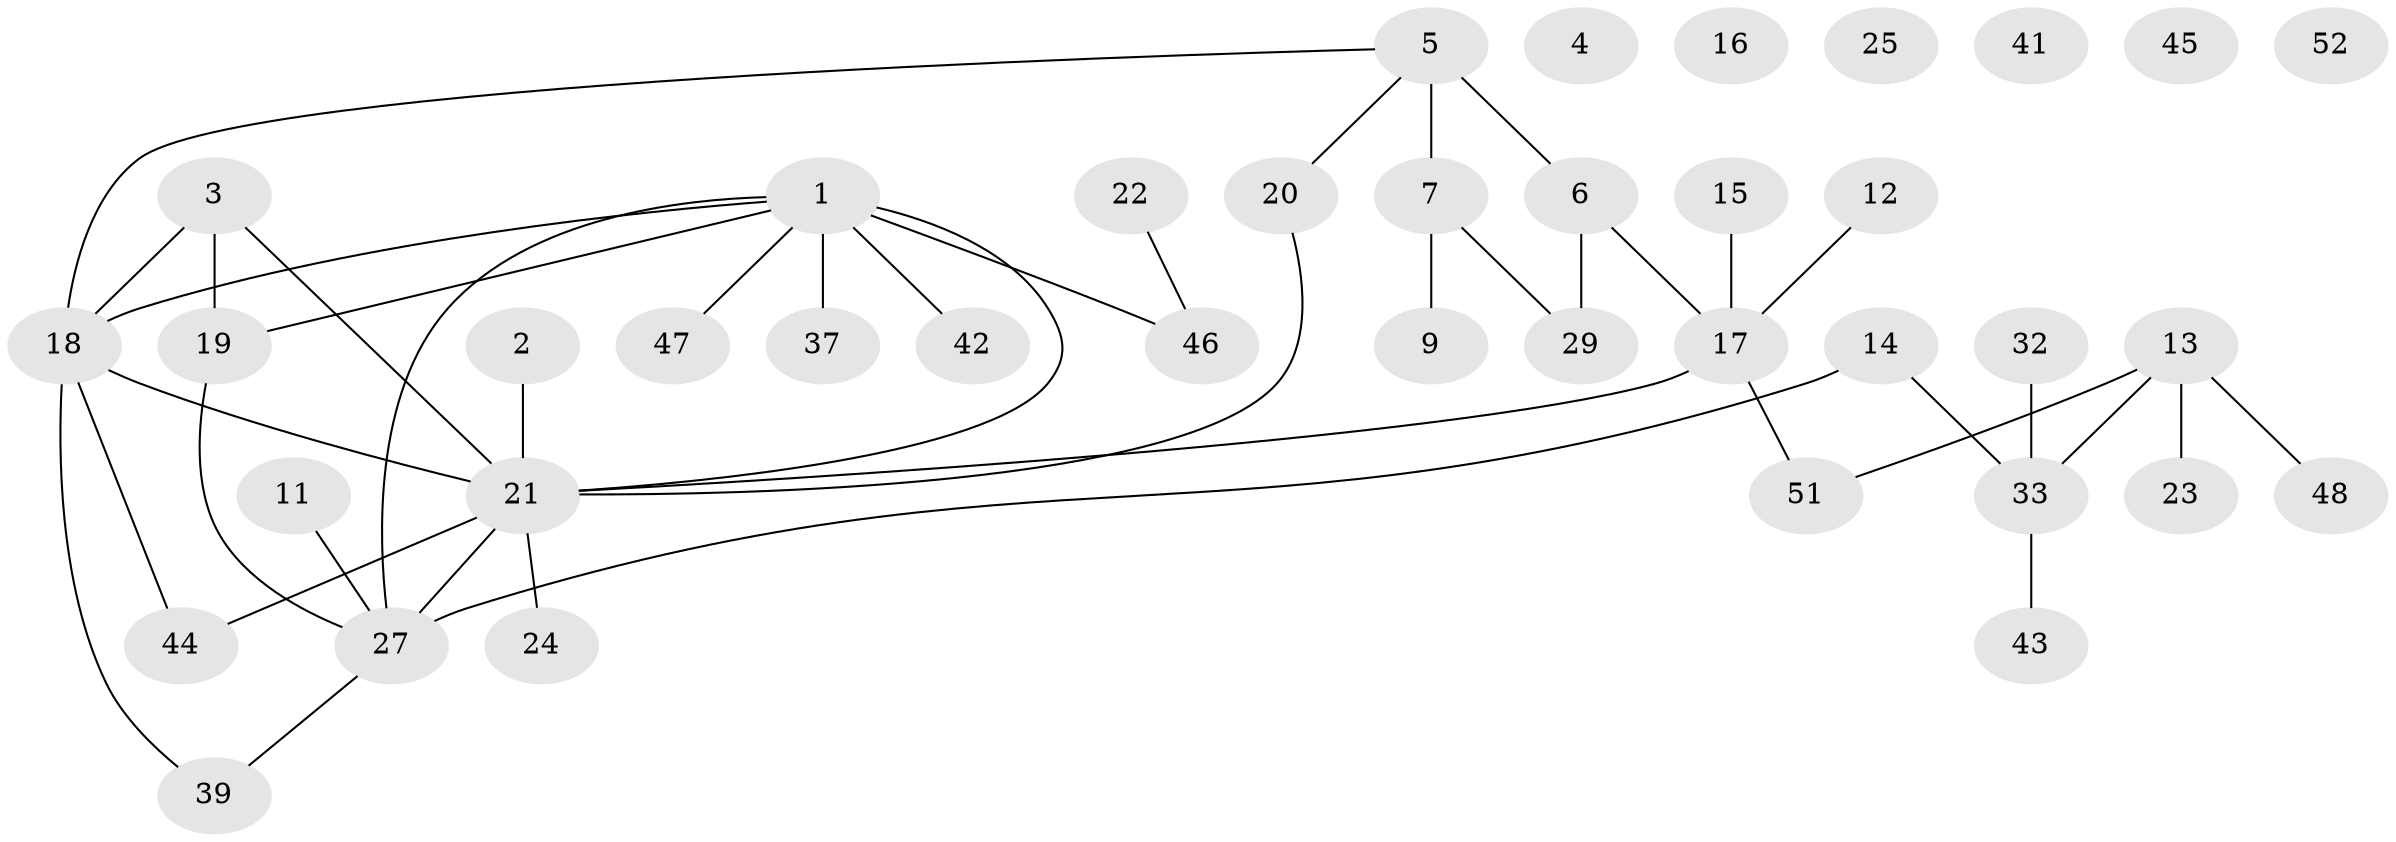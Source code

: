 // Generated by graph-tools (version 1.1) at 2025/23/03/03/25 07:23:27]
// undirected, 39 vertices, 43 edges
graph export_dot {
graph [start="1"]
  node [color=gray90,style=filled];
  1 [super="+10"];
  2;
  3;
  4;
  5 [super="+30"];
  6 [super="+8"];
  7 [super="+26"];
  9;
  11;
  12;
  13 [super="+36"];
  14 [super="+28"];
  15;
  16;
  17 [super="+35"];
  18 [super="+34"];
  19 [super="+31"];
  20;
  21 [super="+40"];
  22;
  23;
  24;
  25;
  27 [super="+50"];
  29;
  32;
  33 [super="+38"];
  37;
  39;
  41;
  42;
  43;
  44;
  45;
  46 [super="+49"];
  47;
  48;
  51;
  52;
  1 -- 19;
  1 -- 42;
  1 -- 18;
  1 -- 37;
  1 -- 21 [weight=2];
  1 -- 47;
  1 -- 27;
  1 -- 46;
  2 -- 21;
  3 -- 19;
  3 -- 21;
  3 -- 18;
  5 -- 6;
  5 -- 18;
  5 -- 20;
  5 -- 7 [weight=2];
  6 -- 29;
  6 -- 17;
  7 -- 29;
  7 -- 9;
  11 -- 27;
  12 -- 17;
  13 -- 23;
  13 -- 33;
  13 -- 48;
  13 -- 51;
  14 -- 33;
  14 -- 27;
  15 -- 17;
  17 -- 51;
  17 -- 21;
  18 -- 39;
  18 -- 44;
  18 -- 21;
  19 -- 27;
  20 -- 21;
  21 -- 44;
  21 -- 24;
  21 -- 27 [weight=2];
  22 -- 46;
  27 -- 39;
  32 -- 33;
  33 -- 43;
}
